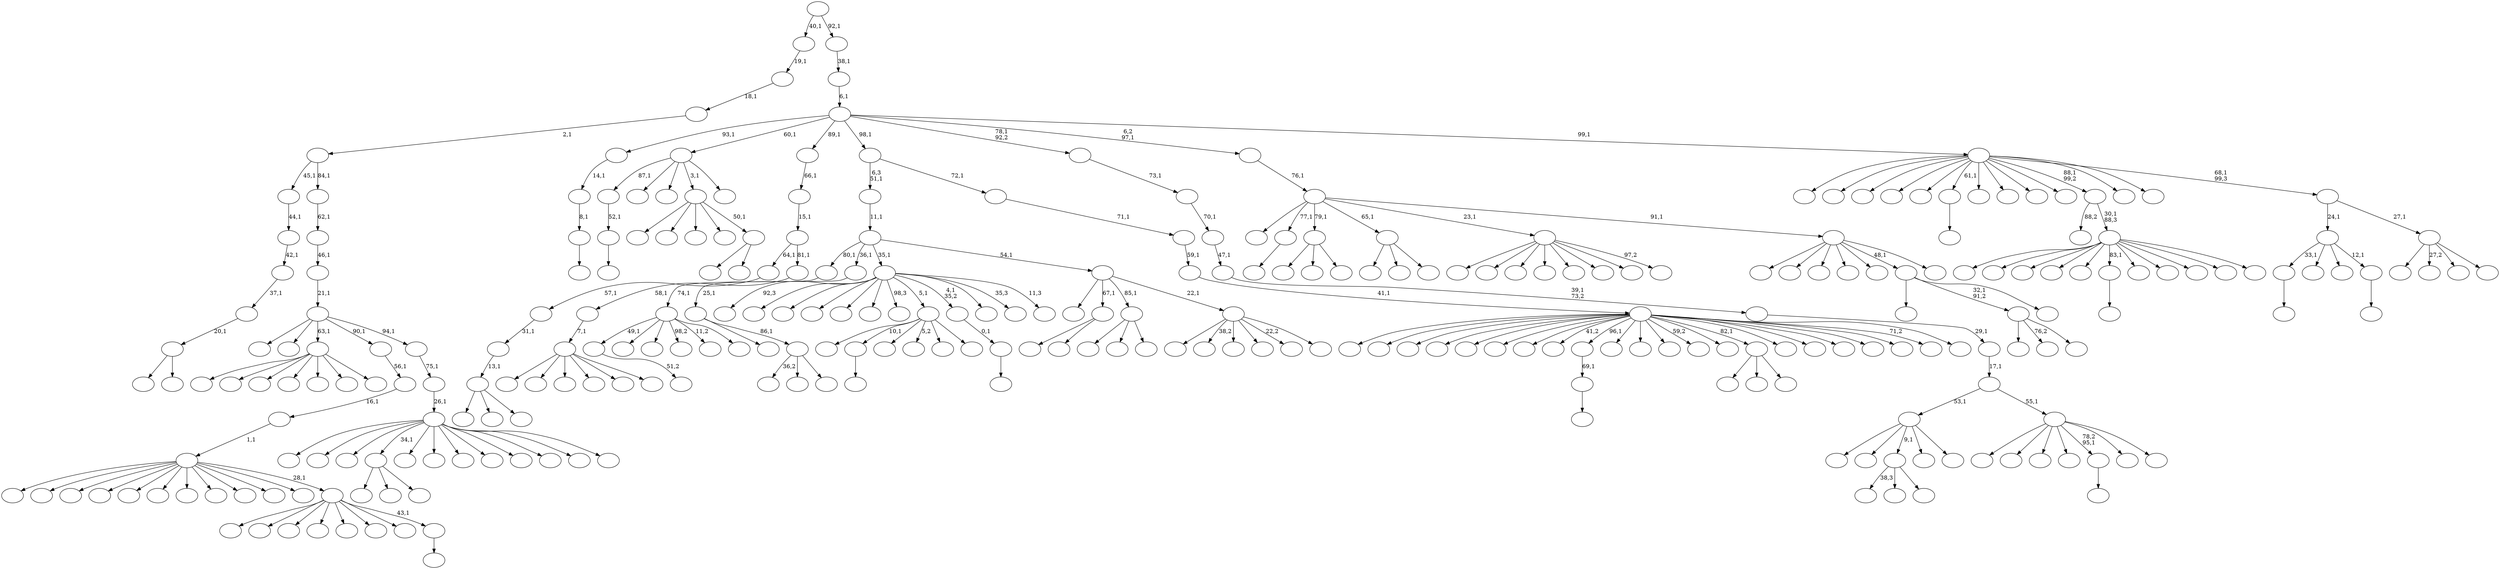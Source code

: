 digraph T {
	300 [label=""]
	299 [label=""]
	298 [label=""]
	297 [label=""]
	296 [label=""]
	295 [label=""]
	294 [label=""]
	293 [label=""]
	292 [label=""]
	291 [label=""]
	290 [label=""]
	289 [label=""]
	288 [label=""]
	287 [label=""]
	286 [label=""]
	285 [label=""]
	284 [label=""]
	283 [label=""]
	282 [label=""]
	281 [label=""]
	280 [label=""]
	279 [label=""]
	278 [label=""]
	277 [label=""]
	276 [label=""]
	275 [label=""]
	274 [label=""]
	273 [label=""]
	272 [label=""]
	271 [label=""]
	270 [label=""]
	269 [label=""]
	268 [label=""]
	267 [label=""]
	266 [label=""]
	265 [label=""]
	264 [label=""]
	263 [label=""]
	262 [label=""]
	261 [label=""]
	260 [label=""]
	259 [label=""]
	258 [label=""]
	257 [label=""]
	256 [label=""]
	255 [label=""]
	254 [label=""]
	253 [label=""]
	252 [label=""]
	251 [label=""]
	250 [label=""]
	249 [label=""]
	248 [label=""]
	247 [label=""]
	246 [label=""]
	245 [label=""]
	244 [label=""]
	243 [label=""]
	242 [label=""]
	241 [label=""]
	240 [label=""]
	239 [label=""]
	238 [label=""]
	237 [label=""]
	236 [label=""]
	235 [label=""]
	234 [label=""]
	233 [label=""]
	232 [label=""]
	231 [label=""]
	230 [label=""]
	229 [label=""]
	228 [label=""]
	227 [label=""]
	226 [label=""]
	225 [label=""]
	224 [label=""]
	223 [label=""]
	222 [label=""]
	221 [label=""]
	220 [label=""]
	219 [label=""]
	218 [label=""]
	217 [label=""]
	216 [label=""]
	215 [label=""]
	214 [label=""]
	213 [label=""]
	212 [label=""]
	211 [label=""]
	210 [label=""]
	209 [label=""]
	208 [label=""]
	207 [label=""]
	206 [label=""]
	205 [label=""]
	204 [label=""]
	203 [label=""]
	202 [label=""]
	201 [label=""]
	200 [label=""]
	199 [label=""]
	198 [label=""]
	197 [label=""]
	196 [label=""]
	195 [label=""]
	194 [label=""]
	193 [label=""]
	192 [label=""]
	191 [label=""]
	190 [label=""]
	189 [label=""]
	188 [label=""]
	187 [label=""]
	186 [label=""]
	185 [label=""]
	184 [label=""]
	183 [label=""]
	182 [label=""]
	181 [label=""]
	180 [label=""]
	179 [label=""]
	178 [label=""]
	177 [label=""]
	176 [label=""]
	175 [label=""]
	174 [label=""]
	173 [label=""]
	172 [label=""]
	171 [label=""]
	170 [label=""]
	169 [label=""]
	168 [label=""]
	167 [label=""]
	166 [label=""]
	165 [label=""]
	164 [label=""]
	163 [label=""]
	162 [label=""]
	161 [label=""]
	160 [label=""]
	159 [label=""]
	158 [label=""]
	157 [label=""]
	156 [label=""]
	155 [label=""]
	154 [label=""]
	153 [label=""]
	152 [label=""]
	151 [label=""]
	150 [label=""]
	149 [label=""]
	148 [label=""]
	147 [label=""]
	146 [label=""]
	145 [label=""]
	144 [label=""]
	143 [label=""]
	142 [label=""]
	141 [label=""]
	140 [label=""]
	139 [label=""]
	138 [label=""]
	137 [label=""]
	136 [label=""]
	135 [label=""]
	134 [label=""]
	133 [label=""]
	132 [label=""]
	131 [label=""]
	130 [label=""]
	129 [label=""]
	128 [label=""]
	127 [label=""]
	126 [label=""]
	125 [label=""]
	124 [label=""]
	123 [label=""]
	122 [label=""]
	121 [label=""]
	120 [label=""]
	119 [label=""]
	118 [label=""]
	117 [label=""]
	116 [label=""]
	115 [label=""]
	114 [label=""]
	113 [label=""]
	112 [label=""]
	111 [label=""]
	110 [label=""]
	109 [label=""]
	108 [label=""]
	107 [label=""]
	106 [label=""]
	105 [label=""]
	104 [label=""]
	103 [label=""]
	102 [label=""]
	101 [label=""]
	100 [label=""]
	99 [label=""]
	98 [label=""]
	97 [label=""]
	96 [label=""]
	95 [label=""]
	94 [label=""]
	93 [label=""]
	92 [label=""]
	91 [label=""]
	90 [label=""]
	89 [label=""]
	88 [label=""]
	87 [label=""]
	86 [label=""]
	85 [label=""]
	84 [label=""]
	83 [label=""]
	82 [label=""]
	81 [label=""]
	80 [label=""]
	79 [label=""]
	78 [label=""]
	77 [label=""]
	76 [label=""]
	75 [label=""]
	74 [label=""]
	73 [label=""]
	72 [label=""]
	71 [label=""]
	70 [label=""]
	69 [label=""]
	68 [label=""]
	67 [label=""]
	66 [label=""]
	65 [label=""]
	64 [label=""]
	63 [label=""]
	62 [label=""]
	61 [label=""]
	60 [label=""]
	59 [label=""]
	58 [label=""]
	57 [label=""]
	56 [label=""]
	55 [label=""]
	54 [label=""]
	53 [label=""]
	52 [label=""]
	51 [label=""]
	50 [label=""]
	49 [label=""]
	48 [label=""]
	47 [label=""]
	46 [label=""]
	45 [label=""]
	44 [label=""]
	43 [label=""]
	42 [label=""]
	41 [label=""]
	40 [label=""]
	39 [label=""]
	38 [label=""]
	37 [label=""]
	36 [label=""]
	35 [label=""]
	34 [label=""]
	33 [label=""]
	32 [label=""]
	31 [label=""]
	30 [label=""]
	29 [label=""]
	28 [label=""]
	27 [label=""]
	26 [label=""]
	25 [label=""]
	24 [label=""]
	23 [label=""]
	22 [label=""]
	21 [label=""]
	20 [label=""]
	19 [label=""]
	18 [label=""]
	17 [label=""]
	16 [label=""]
	15 [label=""]
	14 [label=""]
	13 [label=""]
	12 [label=""]
	11 [label=""]
	10 [label=""]
	9 [label=""]
	8 [label=""]
	7 [label=""]
	6 [label=""]
	5 [label=""]
	4 [label=""]
	3 [label=""]
	2 [label=""]
	1 [label=""]
	0 [label=""]
	277 -> 278 [label="51,2"]
	266 -> 267 [label=""]
	265 -> 266 [label="8,1"]
	264 -> 265 [label="14,1"]
	261 -> 262 [label=""]
	253 -> 254 [label=""]
	252 -> 253 [label="52,1"]
	212 -> 276 [label=""]
	212 -> 256 [label=""]
	212 -> 213 [label=""]
	210 -> 211 [label=""]
	208 -> 209 [label=""]
	202 -> 203 [label=""]
	197 -> 198 [label=""]
	196 -> 197 [label="69,1"]
	179 -> 277 [label="49,1"]
	179 -> 271 [label=""]
	179 -> 268 [label=""]
	179 -> 263 [label="98,2"]
	179 -> 227 [label="11,2"]
	179 -> 180 [label=""]
	178 -> 179 [label="74,1"]
	176 -> 177 [label=""]
	165 -> 166 [label=""]
	162 -> 260 [label=""]
	162 -> 185 [label=""]
	162 -> 163 [label=""]
	160 -> 240 [label=""]
	160 -> 161 [label=""]
	159 -> 255 [label=""]
	159 -> 245 [label=""]
	159 -> 237 [label=""]
	159 -> 171 [label=""]
	159 -> 160 [label="50,1"]
	149 -> 244 [label=""]
	149 -> 229 [label=""]
	149 -> 150 [label=""]
	139 -> 269 [label=""]
	139 -> 186 [label=""]
	139 -> 140 [label=""]
	138 -> 139 [label="13,1"]
	137 -> 138 [label="31,1"]
	136 -> 137 [label="57,1"]
	134 -> 281 [label=""]
	134 -> 168 [label=""]
	134 -> 135 [label=""]
	132 -> 257 [label="38,3"]
	132 -> 199 [label=""]
	132 -> 133 [label=""]
	130 -> 252 [label="87,1"]
	130 -> 231 [label=""]
	130 -> 173 [label=""]
	130 -> 159 [label="3,1"]
	130 -> 131 [label=""]
	125 -> 296 [label=""]
	125 -> 292 [label="76,2"]
	125 -> 126 [label=""]
	113 -> 155 [label=""]
	113 -> 114 [label=""]
	103 -> 275 [label=""]
	103 -> 259 [label=""]
	103 -> 232 [label=""]
	103 -> 222 [label=""]
	103 -> 214 [label=""]
	103 -> 189 [label=""]
	103 -> 174 [label=""]
	103 -> 104 [label="97,2"]
	100 -> 280 [label=""]
	100 -> 210 [label="10,1"]
	100 -> 195 [label=""]
	100 -> 153 [label="5,2"]
	100 -> 111 [label=""]
	100 -> 101 [label=""]
	98 -> 99 [label=""]
	97 -> 98 [label="0,1"]
	93 -> 242 [label=""]
	93 -> 204 [label=""]
	93 -> 94 [label=""]
	89 -> 299 [label=""]
	89 -> 294 [label=""]
	89 -> 218 [label=""]
	89 -> 192 [label=""]
	89 -> 191 [label=""]
	89 -> 176 [label="83,1"]
	89 -> 151 [label=""]
	89 -> 147 [label=""]
	89 -> 124 [label=""]
	89 -> 105 [label=""]
	89 -> 90 [label=""]
	88 -> 290 [label="88,2"]
	88 -> 89 [label="30,1\n88,3"]
	84 -> 285 [label=""]
	84 -> 279 [label=""]
	84 -> 241 [label=""]
	84 -> 193 [label=""]
	84 -> 184 [label=""]
	84 -> 182 [label=""]
	84 -> 85 [label=""]
	79 -> 272 [label="36,2"]
	79 -> 247 [label=""]
	79 -> 80 [label=""]
	78 -> 220 [label=""]
	78 -> 79 [label="86,1"]
	77 -> 78 [label="25,1"]
	75 -> 76 [label=""]
	74 -> 250 [label=""]
	74 -> 206 [label=""]
	74 -> 175 [label=""]
	74 -> 148 [label=""]
	74 -> 141 [label=""]
	74 -> 108 [label=""]
	74 -> 83 [label=""]
	74 -> 75 [label="43,1"]
	73 -> 282 [label=""]
	73 -> 234 [label=""]
	73 -> 233 [label=""]
	73 -> 216 [label=""]
	73 -> 158 [label=""]
	73 -> 146 [label=""]
	73 -> 142 [label=""]
	73 -> 123 [label=""]
	73 -> 118 [label=""]
	73 -> 109 [label=""]
	73 -> 82 [label=""]
	73 -> 74 [label="28,1"]
	72 -> 73 [label="1,1"]
	71 -> 72 [label="16,1"]
	70 -> 71 [label="56,1"]
	68 -> 190 [label=""]
	68 -> 125 [label="32,1\n91,2"]
	68 -> 69 [label=""]
	66 -> 248 [label=""]
	66 -> 67 [label=""]
	65 -> 66 [label="20,1"]
	64 -> 65 [label="37,1"]
	63 -> 64 [label="42,1"]
	62 -> 63 [label="44,1"]
	59 -> 239 [label=""]
	59 -> 217 [label=""]
	59 -> 132 [label="9,1"]
	59 -> 120 [label=""]
	59 -> 60 [label=""]
	57 -> 300 [label=""]
	57 -> 298 [label=""]
	57 -> 295 [label=""]
	57 -> 288 [label=""]
	57 -> 238 [label=""]
	57 -> 58 [label=""]
	56 -> 57 [label="7,1"]
	55 -> 56 [label="58,1"]
	54 -> 136 [label="64,1"]
	54 -> 55 [label="81,1"]
	53 -> 54 [label="15,1"]
	52 -> 53 [label="66,1"]
	50 -> 286 [label=""]
	50 -> 236 [label=""]
	50 -> 224 [label=""]
	50 -> 212 [label="34,1"]
	50 -> 201 [label=""]
	50 -> 183 [label=""]
	50 -> 169 [label=""]
	50 -> 110 [label=""]
	50 -> 107 [label=""]
	50 -> 102 [label=""]
	50 -> 96 [label=""]
	50 -> 51 [label=""]
	49 -> 50 [label="26,1"]
	48 -> 49 [label="75,1"]
	47 -> 274 [label=""]
	47 -> 145 [label=""]
	47 -> 84 [label="63,1"]
	47 -> 70 [label="90,1"]
	47 -> 48 [label="94,1"]
	46 -> 47 [label="21,1"]
	45 -> 46 [label="46,1"]
	44 -> 45 [label="62,1"]
	43 -> 62 [label="45,1"]
	43 -> 44 [label="84,1"]
	42 -> 43 [label="2,1"]
	41 -> 42 [label="18,1"]
	40 -> 41 [label="19,1"]
	38 -> 284 [label="92,3"]
	38 -> 230 [label=""]
	38 -> 219 [label=""]
	38 -> 215 [label=""]
	38 -> 172 [label=""]
	38 -> 154 [label=""]
	38 -> 121 [label="98,3"]
	38 -> 100 [label="5,1"]
	38 -> 97 [label="4,1\n35,2"]
	38 -> 95 [label=""]
	38 -> 86 [label="35,3"]
	38 -> 39 [label="11,3"]
	35 -> 194 [label=""]
	35 -> 119 [label="38,2"]
	35 -> 106 [label=""]
	35 -> 81 [label=""]
	35 -> 61 [label="22,2"]
	35 -> 36 [label=""]
	34 -> 156 [label=""]
	34 -> 113 [label="67,1"]
	34 -> 93 [label="85,1"]
	34 -> 35 [label="22,1"]
	33 -> 178 [label="80,1"]
	33 -> 77 [label="36,1"]
	33 -> 38 [label="35,1"]
	33 -> 34 [label="54,1"]
	32 -> 33 [label="11,1"]
	30 -> 297 [label=""]
	30 -> 291 [label=""]
	30 -> 283 [label=""]
	30 -> 273 [label=""]
	30 -> 270 [label=""]
	30 -> 258 [label=""]
	30 -> 249 [label=""]
	30 -> 205 [label="41,2"]
	30 -> 196 [label="96,1"]
	30 -> 188 [label=""]
	30 -> 187 [label=""]
	30 -> 181 [label=""]
	30 -> 170 [label="59,2"]
	30 -> 152 [label=""]
	30 -> 149 [label="82,1"]
	30 -> 122 [label=""]
	30 -> 117 [label=""]
	30 -> 115 [label=""]
	30 -> 112 [label=""]
	30 -> 92 [label=""]
	30 -> 37 [label="71,2"]
	30 -> 31 [label=""]
	29 -> 30 [label="41,1"]
	28 -> 29 [label="59,1"]
	27 -> 28 [label="71,1"]
	26 -> 32 [label="6,3\n51,1"]
	26 -> 27 [label="72,1"]
	24 -> 287 [label=""]
	24 -> 251 [label=""]
	24 -> 235 [label=""]
	24 -> 226 [label=""]
	24 -> 202 [label="78,2\n95,1"]
	24 -> 116 [label=""]
	24 -> 25 [label=""]
	23 -> 59 [label="53,1"]
	23 -> 24 [label="55,1"]
	22 -> 23 [label="17,1"]
	21 -> 22 [label="29,1"]
	20 -> 21 [label="39,1\n73,2"]
	19 -> 20 [label="47,1"]
	18 -> 19 [label="70,1"]
	17 -> 18 [label="73,1"]
	13 -> 14 [label=""]
	12 -> 261 [label="33,1"]
	12 -> 200 [label=""]
	12 -> 15 [label=""]
	12 -> 13 [label="12,1"]
	10 -> 293 [label=""]
	10 -> 228 [label=""]
	10 -> 207 [label=""]
	10 -> 164 [label=""]
	10 -> 128 [label=""]
	10 -> 68 [label="48,1"]
	10 -> 11 [label=""]
	9 -> 289 [label=""]
	9 -> 165 [label="77,1"]
	9 -> 162 [label="79,1"]
	9 -> 134 [label="65,1"]
	9 -> 103 [label="23,1"]
	9 -> 10 [label="91,1"]
	8 -> 9 [label="76,1"]
	6 -> 157 [label=""]
	6 -> 144 [label="27,2"]
	6 -> 91 [label=""]
	6 -> 7 [label=""]
	5 -> 12 [label="24,1"]
	5 -> 6 [label="27,1"]
	4 -> 246 [label=""]
	4 -> 243 [label=""]
	4 -> 225 [label=""]
	4 -> 223 [label=""]
	4 -> 221 [label=""]
	4 -> 208 [label="61,1"]
	4 -> 167 [label=""]
	4 -> 143 [label=""]
	4 -> 129 [label=""]
	4 -> 127 [label=""]
	4 -> 88 [label="88,1\n99,2"]
	4 -> 87 [label=""]
	4 -> 16 [label=""]
	4 -> 5 [label="68,1\n99,3"]
	3 -> 264 [label="93,1"]
	3 -> 130 [label="60,1"]
	3 -> 52 [label="89,1"]
	3 -> 26 [label="98,1"]
	3 -> 17 [label="78,1\n92,2"]
	3 -> 8 [label="6,2\n97,1"]
	3 -> 4 [label="99,1"]
	2 -> 3 [label="6,1"]
	1 -> 2 [label="38,1"]
	0 -> 40 [label="40,1"]
	0 -> 1 [label="92,1"]
}
